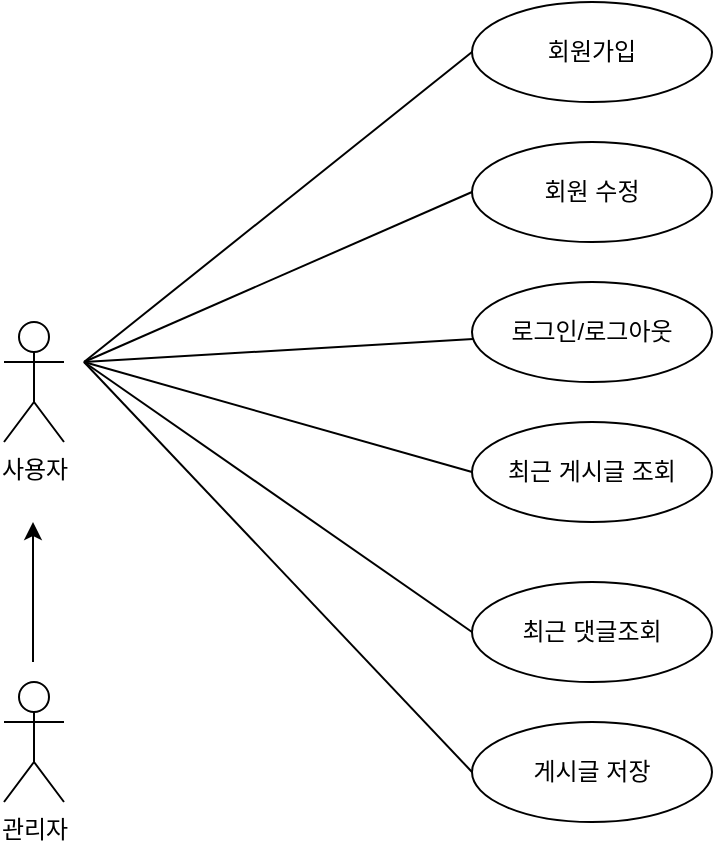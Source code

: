 <mxfile version="24.3.1" type="device">
  <diagram name="페이지-1" id="o2WC4BqZVqeQLE9MXOQ4">
    <mxGraphModel dx="572" dy="515" grid="1" gridSize="10" guides="1" tooltips="1" connect="1" arrows="1" fold="1" page="1" pageScale="1" pageWidth="827" pageHeight="1169" math="0" shadow="0">
      <root>
        <mxCell id="0" />
        <mxCell id="1" parent="0" />
        <mxCell id="2uMCdC3NAx8RmMpwoFEQ-1" value="사용자&lt;div&gt;&lt;br&gt;&lt;/div&gt;" style="shape=umlActor;verticalLabelPosition=bottom;verticalAlign=top;html=1;outlineConnect=0;" vertex="1" parent="1">
          <mxGeometry x="120" y="200" width="30" height="60" as="geometry" />
        </mxCell>
        <mxCell id="2uMCdC3NAx8RmMpwoFEQ-3" value="회원가입" style="ellipse;whiteSpace=wrap;html=1;" vertex="1" parent="1">
          <mxGeometry x="354" y="40" width="120" height="50" as="geometry" />
        </mxCell>
        <mxCell id="2uMCdC3NAx8RmMpwoFEQ-5" value="로그인/로그아웃" style="ellipse;whiteSpace=wrap;html=1;" vertex="1" parent="1">
          <mxGeometry x="354" y="180" width="120" height="50" as="geometry" />
        </mxCell>
        <mxCell id="2uMCdC3NAx8RmMpwoFEQ-6" value="회원 수정" style="ellipse;whiteSpace=wrap;html=1;" vertex="1" parent="1">
          <mxGeometry x="354" y="110" width="120" height="50" as="geometry" />
        </mxCell>
        <mxCell id="2uMCdC3NAx8RmMpwoFEQ-7" value="최근 게시글 조회" style="ellipse;whiteSpace=wrap;html=1;" vertex="1" parent="1">
          <mxGeometry x="354" y="250" width="120" height="50" as="geometry" />
        </mxCell>
        <mxCell id="2uMCdC3NAx8RmMpwoFEQ-8" value="최근 댓글조회" style="ellipse;whiteSpace=wrap;html=1;" vertex="1" parent="1">
          <mxGeometry x="354" y="330" width="120" height="50" as="geometry" />
        </mxCell>
        <mxCell id="2uMCdC3NAx8RmMpwoFEQ-9" value="게시글 저장" style="ellipse;whiteSpace=wrap;html=1;" vertex="1" parent="1">
          <mxGeometry x="354" y="400" width="120" height="50" as="geometry" />
        </mxCell>
        <mxCell id="2uMCdC3NAx8RmMpwoFEQ-13" value="" style="endArrow=none;html=1;rounded=0;entryX=0;entryY=0.5;entryDx=0;entryDy=0;" edge="1" parent="1" target="2uMCdC3NAx8RmMpwoFEQ-3">
          <mxGeometry width="50" height="50" relative="1" as="geometry">
            <mxPoint x="160" y="220" as="sourcePoint" />
            <mxPoint x="350" y="60" as="targetPoint" />
          </mxGeometry>
        </mxCell>
        <mxCell id="2uMCdC3NAx8RmMpwoFEQ-14" value="" style="endArrow=none;html=1;rounded=0;entryX=0;entryY=0.5;entryDx=0;entryDy=0;" edge="1" parent="1" target="2uMCdC3NAx8RmMpwoFEQ-6">
          <mxGeometry width="50" height="50" relative="1" as="geometry">
            <mxPoint x="160" y="220" as="sourcePoint" />
            <mxPoint x="210" y="170" as="targetPoint" />
          </mxGeometry>
        </mxCell>
        <mxCell id="2uMCdC3NAx8RmMpwoFEQ-15" value="" style="endArrow=none;html=1;rounded=0;" edge="1" parent="1" target="2uMCdC3NAx8RmMpwoFEQ-5">
          <mxGeometry width="50" height="50" relative="1" as="geometry">
            <mxPoint x="160" y="220" as="sourcePoint" />
            <mxPoint x="210" y="170" as="targetPoint" />
          </mxGeometry>
        </mxCell>
        <mxCell id="2uMCdC3NAx8RmMpwoFEQ-16" value="" style="endArrow=none;html=1;rounded=0;entryX=0;entryY=0.5;entryDx=0;entryDy=0;" edge="1" parent="1" target="2uMCdC3NAx8RmMpwoFEQ-7">
          <mxGeometry width="50" height="50" relative="1" as="geometry">
            <mxPoint x="160" y="220" as="sourcePoint" />
            <mxPoint x="210" y="170" as="targetPoint" />
          </mxGeometry>
        </mxCell>
        <mxCell id="2uMCdC3NAx8RmMpwoFEQ-17" value="" style="endArrow=none;html=1;rounded=0;entryX=0;entryY=0.5;entryDx=0;entryDy=0;" edge="1" parent="1" target="2uMCdC3NAx8RmMpwoFEQ-8">
          <mxGeometry width="50" height="50" relative="1" as="geometry">
            <mxPoint x="160" y="220" as="sourcePoint" />
            <mxPoint x="210" y="170" as="targetPoint" />
          </mxGeometry>
        </mxCell>
        <mxCell id="2uMCdC3NAx8RmMpwoFEQ-18" value="관리자" style="shape=umlActor;verticalLabelPosition=bottom;verticalAlign=top;html=1;outlineConnect=0;" vertex="1" parent="1">
          <mxGeometry x="120" y="380" width="30" height="60" as="geometry" />
        </mxCell>
        <mxCell id="2uMCdC3NAx8RmMpwoFEQ-19" value="" style="endArrow=classic;html=1;rounded=0;" edge="1" parent="1">
          <mxGeometry width="50" height="50" relative="1" as="geometry">
            <mxPoint x="134.5" y="370" as="sourcePoint" />
            <mxPoint x="134.5" y="300" as="targetPoint" />
          </mxGeometry>
        </mxCell>
        <mxCell id="2uMCdC3NAx8RmMpwoFEQ-20" value="" style="endArrow=none;html=1;rounded=0;entryX=0;entryY=0.5;entryDx=0;entryDy=0;" edge="1" parent="1" target="2uMCdC3NAx8RmMpwoFEQ-9">
          <mxGeometry width="50" height="50" relative="1" as="geometry">
            <mxPoint x="160" y="220" as="sourcePoint" />
            <mxPoint x="210" y="170" as="targetPoint" />
          </mxGeometry>
        </mxCell>
      </root>
    </mxGraphModel>
  </diagram>
</mxfile>
